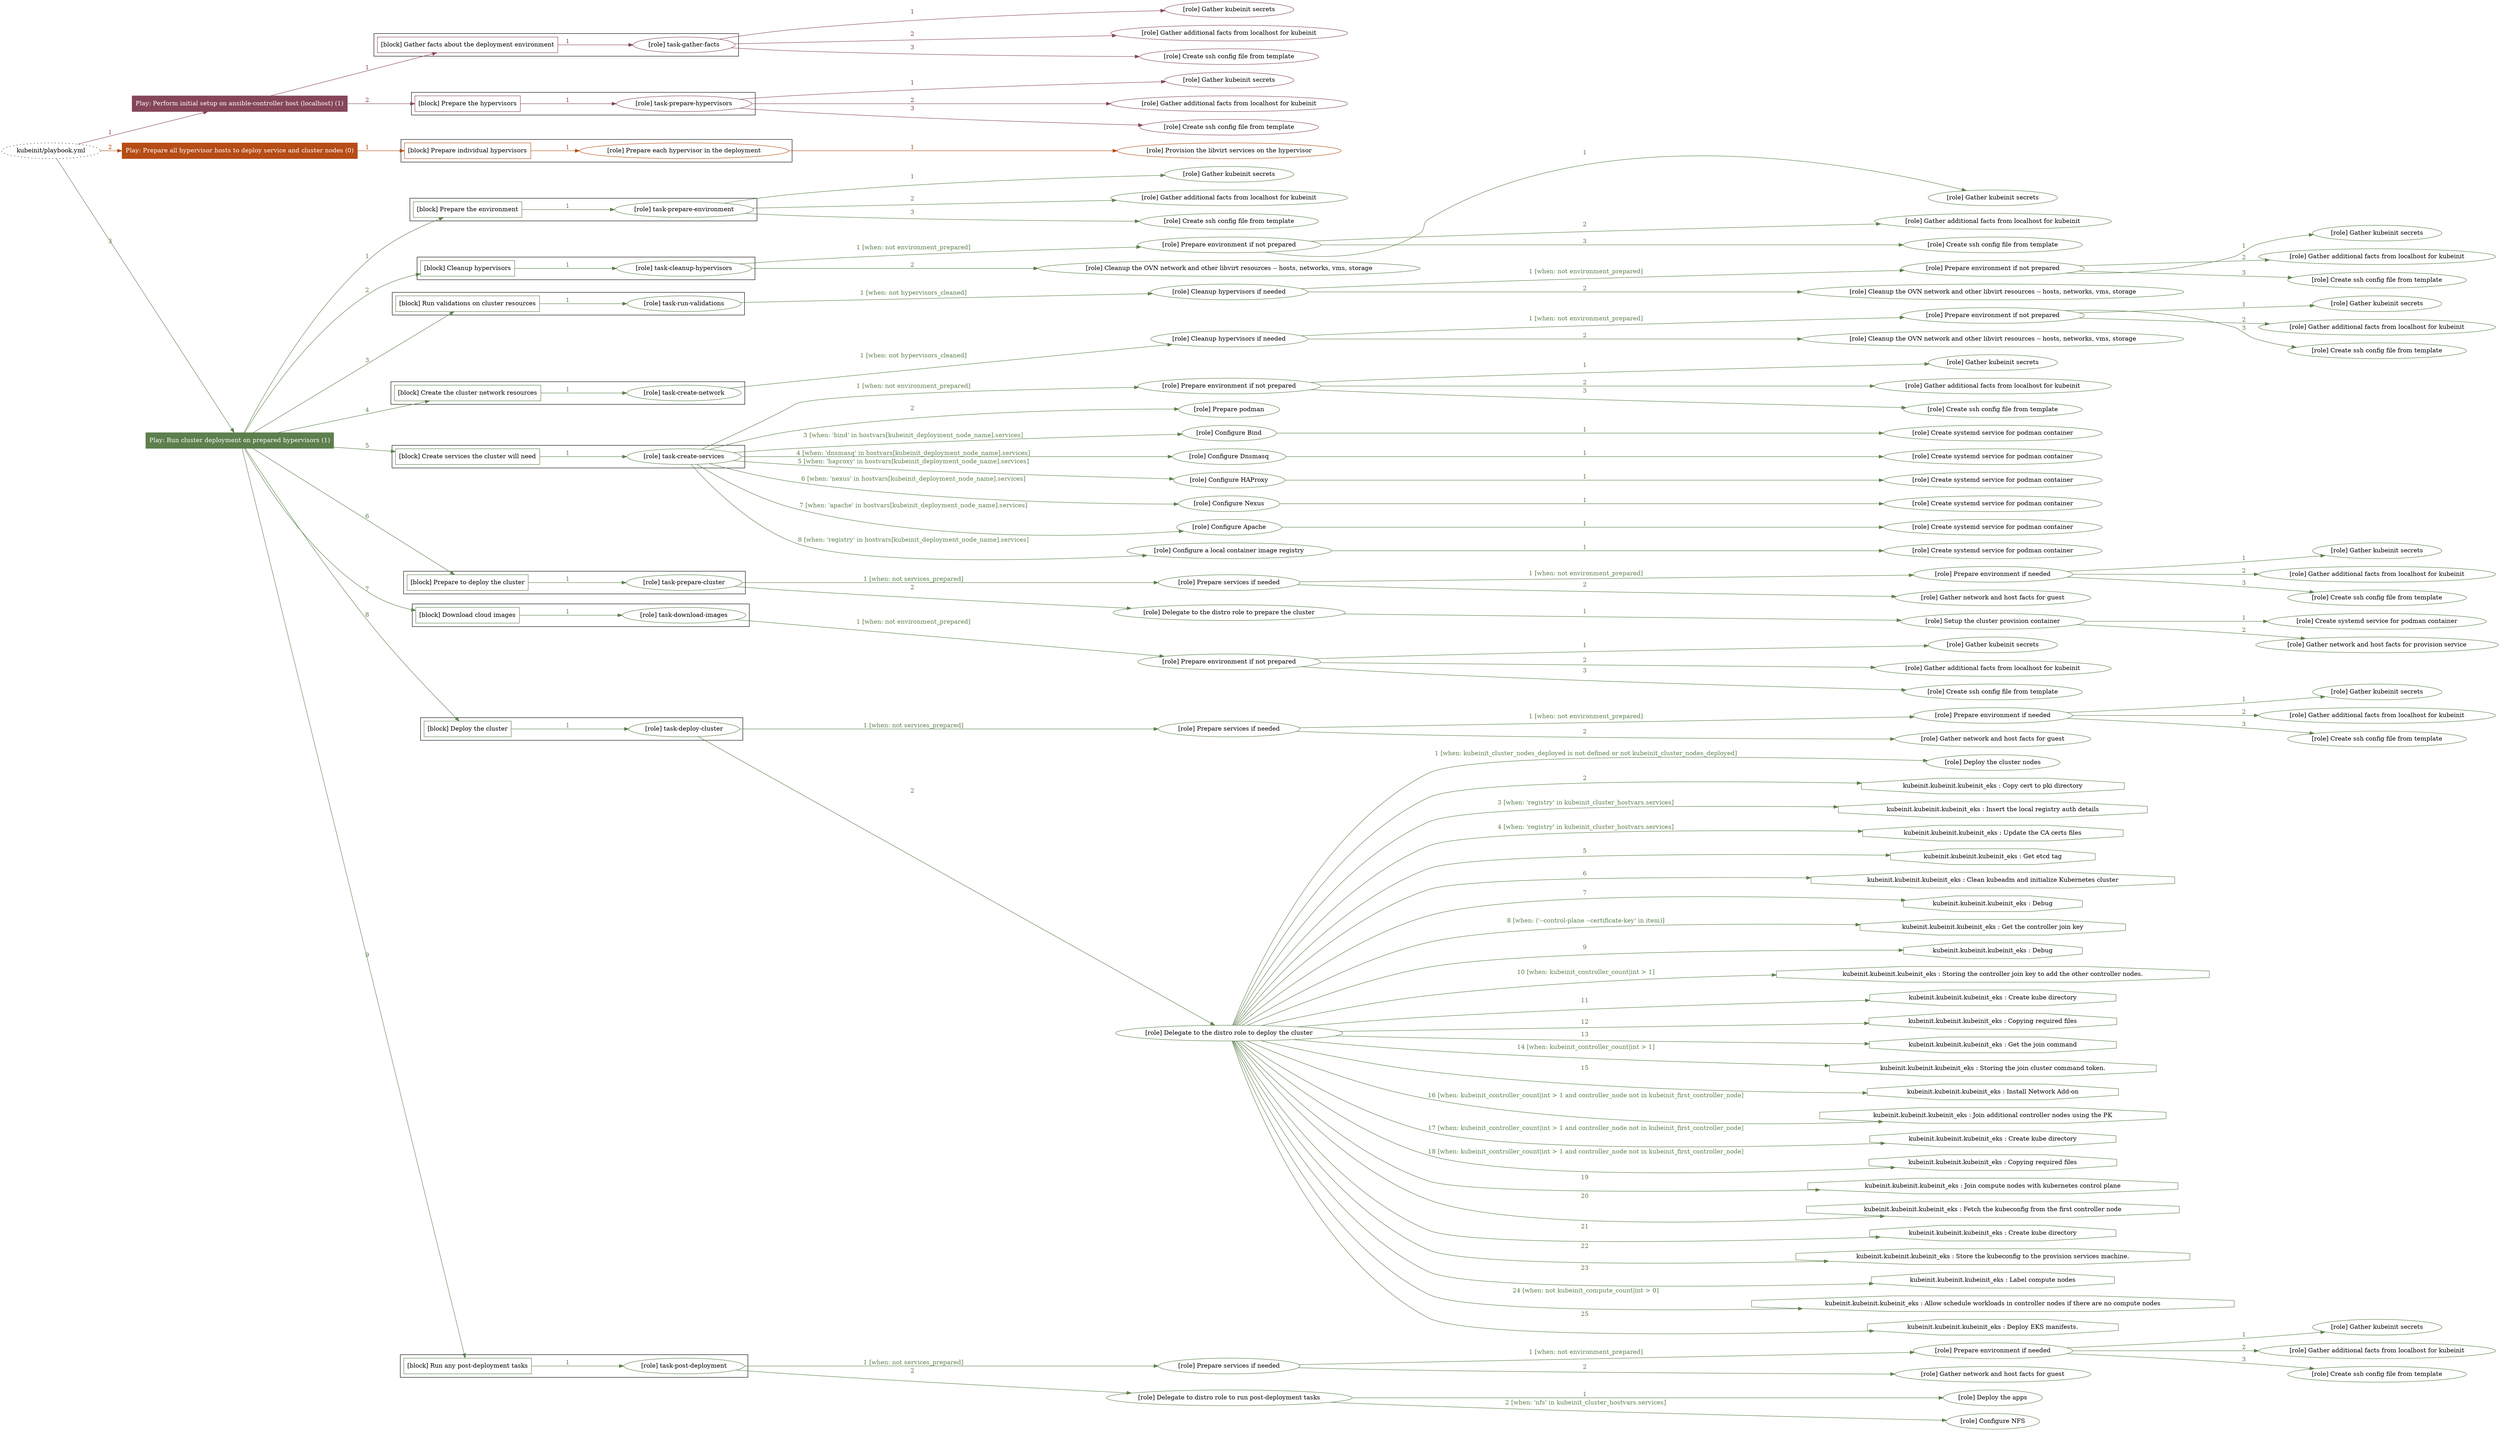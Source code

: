 digraph {
	graph [concentrate=true ordering=in rankdir=LR ratio=fill]
	edge [esep=5 sep=10]
	"kubeinit/playbook.yml" [URL="/home/runner/work/kubeinit/kubeinit/kubeinit/playbook.yml" id=playbook_dd4ad53c style=dotted]
	play_77b9b9d4 [label="Play: Perform initial setup on ansible-controller host (localhost) (1)" URL="/home/runner/work/kubeinit/kubeinit/kubeinit/playbook.yml" color="#86465a" fontcolor="#ffffff" id=play_77b9b9d4 shape=box style=filled tooltip=localhost]
	"kubeinit/playbook.yml" -> play_77b9b9d4 [label="1 " color="#86465a" fontcolor="#86465a" id=edge_8a56b79a labeltooltip="1 " tooltip="1 "]
	subgraph "Gather kubeinit secrets" {
		role_d5cf4a96 [label="[role] Gather kubeinit secrets" URL="/home/runner/.ansible/collections/ansible_collections/kubeinit/kubeinit/roles/kubeinit_prepare/tasks/gather_kubeinit_facts.yml" color="#86465a" id=role_d5cf4a96 tooltip="Gather kubeinit secrets"]
	}
	subgraph "Gather additional facts from localhost for kubeinit" {
		role_f4bc54b6 [label="[role] Gather additional facts from localhost for kubeinit" URL="/home/runner/.ansible/collections/ansible_collections/kubeinit/kubeinit/roles/kubeinit_prepare/tasks/gather_kubeinit_facts.yml" color="#86465a" id=role_f4bc54b6 tooltip="Gather additional facts from localhost for kubeinit"]
	}
	subgraph "Create ssh config file from template" {
		role_20877b9e [label="[role] Create ssh config file from template" URL="/home/runner/.ansible/collections/ansible_collections/kubeinit/kubeinit/roles/kubeinit_prepare/tasks/gather_kubeinit_facts.yml" color="#86465a" id=role_20877b9e tooltip="Create ssh config file from template"]
	}
	subgraph "task-gather-facts" {
		role_fff108ab [label="[role] task-gather-facts" URL="/home/runner/work/kubeinit/kubeinit/kubeinit/playbook.yml" color="#86465a" id=role_fff108ab tooltip="task-gather-facts"]
		role_fff108ab -> role_d5cf4a96 [label="1 " color="#86465a" fontcolor="#86465a" id=edge_958cc48f labeltooltip="1 " tooltip="1 "]
		role_fff108ab -> role_f4bc54b6 [label="2 " color="#86465a" fontcolor="#86465a" id=edge_a2410934 labeltooltip="2 " tooltip="2 "]
		role_fff108ab -> role_20877b9e [label="3 " color="#86465a" fontcolor="#86465a" id=edge_56843d53 labeltooltip="3 " tooltip="3 "]
	}
	subgraph "Gather kubeinit secrets" {
		role_ec8ff8dc [label="[role] Gather kubeinit secrets" URL="/home/runner/.ansible/collections/ansible_collections/kubeinit/kubeinit/roles/kubeinit_prepare/tasks/gather_kubeinit_facts.yml" color="#86465a" id=role_ec8ff8dc tooltip="Gather kubeinit secrets"]
	}
	subgraph "Gather additional facts from localhost for kubeinit" {
		role_736b74bf [label="[role] Gather additional facts from localhost for kubeinit" URL="/home/runner/.ansible/collections/ansible_collections/kubeinit/kubeinit/roles/kubeinit_prepare/tasks/gather_kubeinit_facts.yml" color="#86465a" id=role_736b74bf tooltip="Gather additional facts from localhost for kubeinit"]
	}
	subgraph "Create ssh config file from template" {
		role_bbf6f997 [label="[role] Create ssh config file from template" URL="/home/runner/.ansible/collections/ansible_collections/kubeinit/kubeinit/roles/kubeinit_prepare/tasks/gather_kubeinit_facts.yml" color="#86465a" id=role_bbf6f997 tooltip="Create ssh config file from template"]
	}
	subgraph "task-prepare-hypervisors" {
		role_b0fe51e0 [label="[role] task-prepare-hypervisors" URL="/home/runner/work/kubeinit/kubeinit/kubeinit/playbook.yml" color="#86465a" id=role_b0fe51e0 tooltip="task-prepare-hypervisors"]
		role_b0fe51e0 -> role_ec8ff8dc [label="1 " color="#86465a" fontcolor="#86465a" id=edge_1e59731c labeltooltip="1 " tooltip="1 "]
		role_b0fe51e0 -> role_736b74bf [label="2 " color="#86465a" fontcolor="#86465a" id=edge_bc0dbb26 labeltooltip="2 " tooltip="2 "]
		role_b0fe51e0 -> role_bbf6f997 [label="3 " color="#86465a" fontcolor="#86465a" id=edge_643c995d labeltooltip="3 " tooltip="3 "]
	}
	subgraph "Play: Perform initial setup on ansible-controller host (localhost) (1)" {
		play_77b9b9d4 -> block_b34c40fb [label=1 color="#86465a" fontcolor="#86465a" id=edge_329d552b labeltooltip=1 tooltip=1]
		subgraph cluster_block_b34c40fb {
			block_b34c40fb [label="[block] Gather facts about the deployment environment" URL="/home/runner/work/kubeinit/kubeinit/kubeinit/playbook.yml" color="#86465a" id=block_b34c40fb labeltooltip="Gather facts about the deployment environment" shape=box tooltip="Gather facts about the deployment environment"]
			block_b34c40fb -> role_fff108ab [label="1 " color="#86465a" fontcolor="#86465a" id=edge_442b972b labeltooltip="1 " tooltip="1 "]
		}
		play_77b9b9d4 -> block_5b11527d [label=2 color="#86465a" fontcolor="#86465a" id=edge_f1fccee4 labeltooltip=2 tooltip=2]
		subgraph cluster_block_5b11527d {
			block_5b11527d [label="[block] Prepare the hypervisors" URL="/home/runner/work/kubeinit/kubeinit/kubeinit/playbook.yml" color="#86465a" id=block_5b11527d labeltooltip="Prepare the hypervisors" shape=box tooltip="Prepare the hypervisors"]
			block_5b11527d -> role_b0fe51e0 [label="1 " color="#86465a" fontcolor="#86465a" id=edge_bab42b8f labeltooltip="1 " tooltip="1 "]
		}
	}
	play_236c3d30 [label="Play: Prepare all hypervisor hosts to deploy service and cluster nodes (0)" URL="/home/runner/work/kubeinit/kubeinit/kubeinit/playbook.yml" color="#b64c16" fontcolor="#ffffff" id=play_236c3d30 shape=box style=filled tooltip="Play: Prepare all hypervisor hosts to deploy service and cluster nodes (0)"]
	"kubeinit/playbook.yml" -> play_236c3d30 [label="2 " color="#b64c16" fontcolor="#b64c16" id=edge_370ad3b1 labeltooltip="2 " tooltip="2 "]
	subgraph "Provision the libvirt services on the hypervisor" {
		role_49b25b62 [label="[role] Provision the libvirt services on the hypervisor" URL="/home/runner/.ansible/collections/ansible_collections/kubeinit/kubeinit/roles/kubeinit_prepare/tasks/prepare_hypervisor.yml" color="#b64c16" id=role_49b25b62 tooltip="Provision the libvirt services on the hypervisor"]
	}
	subgraph "Prepare each hypervisor in the deployment" {
		role_a97dae93 [label="[role] Prepare each hypervisor in the deployment" URL="/home/runner/work/kubeinit/kubeinit/kubeinit/playbook.yml" color="#b64c16" id=role_a97dae93 tooltip="Prepare each hypervisor in the deployment"]
		role_a97dae93 -> role_49b25b62 [label="1 " color="#b64c16" fontcolor="#b64c16" id=edge_ca4c5755 labeltooltip="1 " tooltip="1 "]
	}
	subgraph "Play: Prepare all hypervisor hosts to deploy service and cluster nodes (0)" {
		play_236c3d30 -> block_7c3db25c [label=1 color="#b64c16" fontcolor="#b64c16" id=edge_a4da72ec labeltooltip=1 tooltip=1]
		subgraph cluster_block_7c3db25c {
			block_7c3db25c [label="[block] Prepare individual hypervisors" URL="/home/runner/work/kubeinit/kubeinit/kubeinit/playbook.yml" color="#b64c16" id=block_7c3db25c labeltooltip="Prepare individual hypervisors" shape=box tooltip="Prepare individual hypervisors"]
			block_7c3db25c -> role_a97dae93 [label="1 " color="#b64c16" fontcolor="#b64c16" id=edge_c9dffbf1 labeltooltip="1 " tooltip="1 "]
		}
	}
	play_32e1c64b [label="Play: Run cluster deployment on prepared hypervisors (1)" URL="/home/runner/work/kubeinit/kubeinit/kubeinit/playbook.yml" color="#5d7f4d" fontcolor="#ffffff" id=play_32e1c64b shape=box style=filled tooltip=localhost]
	"kubeinit/playbook.yml" -> play_32e1c64b [label="3 " color="#5d7f4d" fontcolor="#5d7f4d" id=edge_cf642fe5 labeltooltip="3 " tooltip="3 "]
	subgraph "Gather kubeinit secrets" {
		role_dfa00bf7 [label="[role] Gather kubeinit secrets" URL="/home/runner/.ansible/collections/ansible_collections/kubeinit/kubeinit/roles/kubeinit_prepare/tasks/gather_kubeinit_facts.yml" color="#5d7f4d" id=role_dfa00bf7 tooltip="Gather kubeinit secrets"]
	}
	subgraph "Gather additional facts from localhost for kubeinit" {
		role_aaa6cd83 [label="[role] Gather additional facts from localhost for kubeinit" URL="/home/runner/.ansible/collections/ansible_collections/kubeinit/kubeinit/roles/kubeinit_prepare/tasks/gather_kubeinit_facts.yml" color="#5d7f4d" id=role_aaa6cd83 tooltip="Gather additional facts from localhost for kubeinit"]
	}
	subgraph "Create ssh config file from template" {
		role_7f72f045 [label="[role] Create ssh config file from template" URL="/home/runner/.ansible/collections/ansible_collections/kubeinit/kubeinit/roles/kubeinit_prepare/tasks/gather_kubeinit_facts.yml" color="#5d7f4d" id=role_7f72f045 tooltip="Create ssh config file from template"]
	}
	subgraph "task-prepare-environment" {
		role_de46613b [label="[role] task-prepare-environment" URL="/home/runner/work/kubeinit/kubeinit/kubeinit/playbook.yml" color="#5d7f4d" id=role_de46613b tooltip="task-prepare-environment"]
		role_de46613b -> role_dfa00bf7 [label="1 " color="#5d7f4d" fontcolor="#5d7f4d" id=edge_032a0608 labeltooltip="1 " tooltip="1 "]
		role_de46613b -> role_aaa6cd83 [label="2 " color="#5d7f4d" fontcolor="#5d7f4d" id=edge_d2fba6bb labeltooltip="2 " tooltip="2 "]
		role_de46613b -> role_7f72f045 [label="3 " color="#5d7f4d" fontcolor="#5d7f4d" id=edge_b3036b25 labeltooltip="3 " tooltip="3 "]
	}
	subgraph "Gather kubeinit secrets" {
		role_7fbe361c [label="[role] Gather kubeinit secrets" URL="/home/runner/.ansible/collections/ansible_collections/kubeinit/kubeinit/roles/kubeinit_prepare/tasks/gather_kubeinit_facts.yml" color="#5d7f4d" id=role_7fbe361c tooltip="Gather kubeinit secrets"]
	}
	subgraph "Gather additional facts from localhost for kubeinit" {
		role_801c6965 [label="[role] Gather additional facts from localhost for kubeinit" URL="/home/runner/.ansible/collections/ansible_collections/kubeinit/kubeinit/roles/kubeinit_prepare/tasks/gather_kubeinit_facts.yml" color="#5d7f4d" id=role_801c6965 tooltip="Gather additional facts from localhost for kubeinit"]
	}
	subgraph "Create ssh config file from template" {
		role_2aeade74 [label="[role] Create ssh config file from template" URL="/home/runner/.ansible/collections/ansible_collections/kubeinit/kubeinit/roles/kubeinit_prepare/tasks/gather_kubeinit_facts.yml" color="#5d7f4d" id=role_2aeade74 tooltip="Create ssh config file from template"]
	}
	subgraph "Prepare environment if not prepared" {
		role_78f57a23 [label="[role] Prepare environment if not prepared" URL="/home/runner/.ansible/collections/ansible_collections/kubeinit/kubeinit/roles/kubeinit_prepare/tasks/cleanup_hypervisors.yml" color="#5d7f4d" id=role_78f57a23 tooltip="Prepare environment if not prepared"]
		role_78f57a23 -> role_7fbe361c [label="1 " color="#5d7f4d" fontcolor="#5d7f4d" id=edge_c4d49e93 labeltooltip="1 " tooltip="1 "]
		role_78f57a23 -> role_801c6965 [label="2 " color="#5d7f4d" fontcolor="#5d7f4d" id=edge_0a81f61c labeltooltip="2 " tooltip="2 "]
		role_78f57a23 -> role_2aeade74 [label="3 " color="#5d7f4d" fontcolor="#5d7f4d" id=edge_89c64f40 labeltooltip="3 " tooltip="3 "]
	}
	subgraph "Cleanup the OVN network and other libvirt resources -- hosts, networks, vms, storage" {
		role_19227c79 [label="[role] Cleanup the OVN network and other libvirt resources -- hosts, networks, vms, storage" URL="/home/runner/.ansible/collections/ansible_collections/kubeinit/kubeinit/roles/kubeinit_prepare/tasks/cleanup_hypervisors.yml" color="#5d7f4d" id=role_19227c79 tooltip="Cleanup the OVN network and other libvirt resources -- hosts, networks, vms, storage"]
	}
	subgraph "task-cleanup-hypervisors" {
		role_6aa11eaa [label="[role] task-cleanup-hypervisors" URL="/home/runner/work/kubeinit/kubeinit/kubeinit/playbook.yml" color="#5d7f4d" id=role_6aa11eaa tooltip="task-cleanup-hypervisors"]
		role_6aa11eaa -> role_78f57a23 [label="1 [when: not environment_prepared]" color="#5d7f4d" fontcolor="#5d7f4d" id=edge_b938625c labeltooltip="1 [when: not environment_prepared]" tooltip="1 [when: not environment_prepared]"]
		role_6aa11eaa -> role_19227c79 [label="2 " color="#5d7f4d" fontcolor="#5d7f4d" id=edge_10d5fd0f labeltooltip="2 " tooltip="2 "]
	}
	subgraph "Gather kubeinit secrets" {
		role_c4fcd7cb [label="[role] Gather kubeinit secrets" URL="/home/runner/.ansible/collections/ansible_collections/kubeinit/kubeinit/roles/kubeinit_prepare/tasks/gather_kubeinit_facts.yml" color="#5d7f4d" id=role_c4fcd7cb tooltip="Gather kubeinit secrets"]
	}
	subgraph "Gather additional facts from localhost for kubeinit" {
		role_9589780a [label="[role] Gather additional facts from localhost for kubeinit" URL="/home/runner/.ansible/collections/ansible_collections/kubeinit/kubeinit/roles/kubeinit_prepare/tasks/gather_kubeinit_facts.yml" color="#5d7f4d" id=role_9589780a tooltip="Gather additional facts from localhost for kubeinit"]
	}
	subgraph "Create ssh config file from template" {
		role_1ce567da [label="[role] Create ssh config file from template" URL="/home/runner/.ansible/collections/ansible_collections/kubeinit/kubeinit/roles/kubeinit_prepare/tasks/gather_kubeinit_facts.yml" color="#5d7f4d" id=role_1ce567da tooltip="Create ssh config file from template"]
	}
	subgraph "Prepare environment if not prepared" {
		role_3348a424 [label="[role] Prepare environment if not prepared" URL="/home/runner/.ansible/collections/ansible_collections/kubeinit/kubeinit/roles/kubeinit_prepare/tasks/cleanup_hypervisors.yml" color="#5d7f4d" id=role_3348a424 tooltip="Prepare environment if not prepared"]
		role_3348a424 -> role_c4fcd7cb [label="1 " color="#5d7f4d" fontcolor="#5d7f4d" id=edge_cbd7aef6 labeltooltip="1 " tooltip="1 "]
		role_3348a424 -> role_9589780a [label="2 " color="#5d7f4d" fontcolor="#5d7f4d" id=edge_bc2f06e9 labeltooltip="2 " tooltip="2 "]
		role_3348a424 -> role_1ce567da [label="3 " color="#5d7f4d" fontcolor="#5d7f4d" id=edge_e4026234 labeltooltip="3 " tooltip="3 "]
	}
	subgraph "Cleanup the OVN network and other libvirt resources -- hosts, networks, vms, storage" {
		role_39b5297a [label="[role] Cleanup the OVN network and other libvirt resources -- hosts, networks, vms, storage" URL="/home/runner/.ansible/collections/ansible_collections/kubeinit/kubeinit/roles/kubeinit_prepare/tasks/cleanup_hypervisors.yml" color="#5d7f4d" id=role_39b5297a tooltip="Cleanup the OVN network and other libvirt resources -- hosts, networks, vms, storage"]
	}
	subgraph "Cleanup hypervisors if needed" {
		role_09f1c020 [label="[role] Cleanup hypervisors if needed" URL="/home/runner/.ansible/collections/ansible_collections/kubeinit/kubeinit/roles/kubeinit_validations/tasks/main.yml" color="#5d7f4d" id=role_09f1c020 tooltip="Cleanup hypervisors if needed"]
		role_09f1c020 -> role_3348a424 [label="1 [when: not environment_prepared]" color="#5d7f4d" fontcolor="#5d7f4d" id=edge_9e53eb38 labeltooltip="1 [when: not environment_prepared]" tooltip="1 [when: not environment_prepared]"]
		role_09f1c020 -> role_39b5297a [label="2 " color="#5d7f4d" fontcolor="#5d7f4d" id=edge_ac212134 labeltooltip="2 " tooltip="2 "]
	}
	subgraph "task-run-validations" {
		role_eb837c68 [label="[role] task-run-validations" URL="/home/runner/work/kubeinit/kubeinit/kubeinit/playbook.yml" color="#5d7f4d" id=role_eb837c68 tooltip="task-run-validations"]
		role_eb837c68 -> role_09f1c020 [label="1 [when: not hypervisors_cleaned]" color="#5d7f4d" fontcolor="#5d7f4d" id=edge_11b0384d labeltooltip="1 [when: not hypervisors_cleaned]" tooltip="1 [when: not hypervisors_cleaned]"]
	}
	subgraph "Gather kubeinit secrets" {
		role_2a877834 [label="[role] Gather kubeinit secrets" URL="/home/runner/.ansible/collections/ansible_collections/kubeinit/kubeinit/roles/kubeinit_prepare/tasks/gather_kubeinit_facts.yml" color="#5d7f4d" id=role_2a877834 tooltip="Gather kubeinit secrets"]
	}
	subgraph "Gather additional facts from localhost for kubeinit" {
		role_5c7b6e71 [label="[role] Gather additional facts from localhost for kubeinit" URL="/home/runner/.ansible/collections/ansible_collections/kubeinit/kubeinit/roles/kubeinit_prepare/tasks/gather_kubeinit_facts.yml" color="#5d7f4d" id=role_5c7b6e71 tooltip="Gather additional facts from localhost for kubeinit"]
	}
	subgraph "Create ssh config file from template" {
		role_3a667db5 [label="[role] Create ssh config file from template" URL="/home/runner/.ansible/collections/ansible_collections/kubeinit/kubeinit/roles/kubeinit_prepare/tasks/gather_kubeinit_facts.yml" color="#5d7f4d" id=role_3a667db5 tooltip="Create ssh config file from template"]
	}
	subgraph "Prepare environment if not prepared" {
		role_b4037ea1 [label="[role] Prepare environment if not prepared" URL="/home/runner/.ansible/collections/ansible_collections/kubeinit/kubeinit/roles/kubeinit_prepare/tasks/cleanup_hypervisors.yml" color="#5d7f4d" id=role_b4037ea1 tooltip="Prepare environment if not prepared"]
		role_b4037ea1 -> role_2a877834 [label="1 " color="#5d7f4d" fontcolor="#5d7f4d" id=edge_58211588 labeltooltip="1 " tooltip="1 "]
		role_b4037ea1 -> role_5c7b6e71 [label="2 " color="#5d7f4d" fontcolor="#5d7f4d" id=edge_d7c566d2 labeltooltip="2 " tooltip="2 "]
		role_b4037ea1 -> role_3a667db5 [label="3 " color="#5d7f4d" fontcolor="#5d7f4d" id=edge_d2ece94f labeltooltip="3 " tooltip="3 "]
	}
	subgraph "Cleanup the OVN network and other libvirt resources -- hosts, networks, vms, storage" {
		role_96a7fb43 [label="[role] Cleanup the OVN network and other libvirt resources -- hosts, networks, vms, storage" URL="/home/runner/.ansible/collections/ansible_collections/kubeinit/kubeinit/roles/kubeinit_prepare/tasks/cleanup_hypervisors.yml" color="#5d7f4d" id=role_96a7fb43 tooltip="Cleanup the OVN network and other libvirt resources -- hosts, networks, vms, storage"]
	}
	subgraph "Cleanup hypervisors if needed" {
		role_1377ac78 [label="[role] Cleanup hypervisors if needed" URL="/home/runner/.ansible/collections/ansible_collections/kubeinit/kubeinit/roles/kubeinit_libvirt/tasks/create_network.yml" color="#5d7f4d" id=role_1377ac78 tooltip="Cleanup hypervisors if needed"]
		role_1377ac78 -> role_b4037ea1 [label="1 [when: not environment_prepared]" color="#5d7f4d" fontcolor="#5d7f4d" id=edge_a4558765 labeltooltip="1 [when: not environment_prepared]" tooltip="1 [when: not environment_prepared]"]
		role_1377ac78 -> role_96a7fb43 [label="2 " color="#5d7f4d" fontcolor="#5d7f4d" id=edge_cd0f221d labeltooltip="2 " tooltip="2 "]
	}
	subgraph "task-create-network" {
		role_b7276838 [label="[role] task-create-network" URL="/home/runner/work/kubeinit/kubeinit/kubeinit/playbook.yml" color="#5d7f4d" id=role_b7276838 tooltip="task-create-network"]
		role_b7276838 -> role_1377ac78 [label="1 [when: not hypervisors_cleaned]" color="#5d7f4d" fontcolor="#5d7f4d" id=edge_72ca43bb labeltooltip="1 [when: not hypervisors_cleaned]" tooltip="1 [when: not hypervisors_cleaned]"]
	}
	subgraph "Gather kubeinit secrets" {
		role_884e6768 [label="[role] Gather kubeinit secrets" URL="/home/runner/.ansible/collections/ansible_collections/kubeinit/kubeinit/roles/kubeinit_prepare/tasks/gather_kubeinit_facts.yml" color="#5d7f4d" id=role_884e6768 tooltip="Gather kubeinit secrets"]
	}
	subgraph "Gather additional facts from localhost for kubeinit" {
		role_2ecedac7 [label="[role] Gather additional facts from localhost for kubeinit" URL="/home/runner/.ansible/collections/ansible_collections/kubeinit/kubeinit/roles/kubeinit_prepare/tasks/gather_kubeinit_facts.yml" color="#5d7f4d" id=role_2ecedac7 tooltip="Gather additional facts from localhost for kubeinit"]
	}
	subgraph "Create ssh config file from template" {
		role_11c20bee [label="[role] Create ssh config file from template" URL="/home/runner/.ansible/collections/ansible_collections/kubeinit/kubeinit/roles/kubeinit_prepare/tasks/gather_kubeinit_facts.yml" color="#5d7f4d" id=role_11c20bee tooltip="Create ssh config file from template"]
	}
	subgraph "Prepare environment if not prepared" {
		role_3ce74095 [label="[role] Prepare environment if not prepared" URL="/home/runner/.ansible/collections/ansible_collections/kubeinit/kubeinit/roles/kubeinit_services/tasks/main.yml" color="#5d7f4d" id=role_3ce74095 tooltip="Prepare environment if not prepared"]
		role_3ce74095 -> role_884e6768 [label="1 " color="#5d7f4d" fontcolor="#5d7f4d" id=edge_bae7eb55 labeltooltip="1 " tooltip="1 "]
		role_3ce74095 -> role_2ecedac7 [label="2 " color="#5d7f4d" fontcolor="#5d7f4d" id=edge_22b95007 labeltooltip="2 " tooltip="2 "]
		role_3ce74095 -> role_11c20bee [label="3 " color="#5d7f4d" fontcolor="#5d7f4d" id=edge_f44a4c94 labeltooltip="3 " tooltip="3 "]
	}
	subgraph "Prepare podman" {
		role_53a1277b [label="[role] Prepare podman" URL="/home/runner/.ansible/collections/ansible_collections/kubeinit/kubeinit/roles/kubeinit_services/tasks/00_create_service_pod.yml" color="#5d7f4d" id=role_53a1277b tooltip="Prepare podman"]
	}
	subgraph "Create systemd service for podman container" {
		role_eb3f916a [label="[role] Create systemd service for podman container" URL="/home/runner/.ansible/collections/ansible_collections/kubeinit/kubeinit/roles/kubeinit_bind/tasks/main.yml" color="#5d7f4d" id=role_eb3f916a tooltip="Create systemd service for podman container"]
	}
	subgraph "Configure Bind" {
		role_56287dde [label="[role] Configure Bind" URL="/home/runner/.ansible/collections/ansible_collections/kubeinit/kubeinit/roles/kubeinit_services/tasks/start_services_containers.yml" color="#5d7f4d" id=role_56287dde tooltip="Configure Bind"]
		role_56287dde -> role_eb3f916a [label="1 " color="#5d7f4d" fontcolor="#5d7f4d" id=edge_495b8031 labeltooltip="1 " tooltip="1 "]
	}
	subgraph "Create systemd service for podman container" {
		role_22dff795 [label="[role] Create systemd service for podman container" URL="/home/runner/.ansible/collections/ansible_collections/kubeinit/kubeinit/roles/kubeinit_dnsmasq/tasks/main.yml" color="#5d7f4d" id=role_22dff795 tooltip="Create systemd service for podman container"]
	}
	subgraph "Configure Dnsmasq" {
		role_33625f7c [label="[role] Configure Dnsmasq" URL="/home/runner/.ansible/collections/ansible_collections/kubeinit/kubeinit/roles/kubeinit_services/tasks/start_services_containers.yml" color="#5d7f4d" id=role_33625f7c tooltip="Configure Dnsmasq"]
		role_33625f7c -> role_22dff795 [label="1 " color="#5d7f4d" fontcolor="#5d7f4d" id=edge_0a00fc2d labeltooltip="1 " tooltip="1 "]
	}
	subgraph "Create systemd service for podman container" {
		role_4de5131e [label="[role] Create systemd service for podman container" URL="/home/runner/.ansible/collections/ansible_collections/kubeinit/kubeinit/roles/kubeinit_haproxy/tasks/main.yml" color="#5d7f4d" id=role_4de5131e tooltip="Create systemd service for podman container"]
	}
	subgraph "Configure HAProxy" {
		role_95257cad [label="[role] Configure HAProxy" URL="/home/runner/.ansible/collections/ansible_collections/kubeinit/kubeinit/roles/kubeinit_services/tasks/start_services_containers.yml" color="#5d7f4d" id=role_95257cad tooltip="Configure HAProxy"]
		role_95257cad -> role_4de5131e [label="1 " color="#5d7f4d" fontcolor="#5d7f4d" id=edge_d612706b labeltooltip="1 " tooltip="1 "]
	}
	subgraph "Create systemd service for podman container" {
		role_cde519f2 [label="[role] Create systemd service for podman container" URL="/home/runner/.ansible/collections/ansible_collections/kubeinit/kubeinit/roles/kubeinit_nexus/tasks/main.yml" color="#5d7f4d" id=role_cde519f2 tooltip="Create systemd service for podman container"]
	}
	subgraph "Configure Nexus" {
		role_6c2861b1 [label="[role] Configure Nexus" URL="/home/runner/.ansible/collections/ansible_collections/kubeinit/kubeinit/roles/kubeinit_services/tasks/start_services_containers.yml" color="#5d7f4d" id=role_6c2861b1 tooltip="Configure Nexus"]
		role_6c2861b1 -> role_cde519f2 [label="1 " color="#5d7f4d" fontcolor="#5d7f4d" id=edge_9fdc9bbf labeltooltip="1 " tooltip="1 "]
	}
	subgraph "Create systemd service for podman container" {
		role_ebdb902f [label="[role] Create systemd service for podman container" URL="/home/runner/.ansible/collections/ansible_collections/kubeinit/kubeinit/roles/kubeinit_apache/tasks/main.yml" color="#5d7f4d" id=role_ebdb902f tooltip="Create systemd service for podman container"]
	}
	subgraph "Configure Apache" {
		role_d8096e4e [label="[role] Configure Apache" URL="/home/runner/.ansible/collections/ansible_collections/kubeinit/kubeinit/roles/kubeinit_services/tasks/start_services_containers.yml" color="#5d7f4d" id=role_d8096e4e tooltip="Configure Apache"]
		role_d8096e4e -> role_ebdb902f [label="1 " color="#5d7f4d" fontcolor="#5d7f4d" id=edge_aca3bfce labeltooltip="1 " tooltip="1 "]
	}
	subgraph "Create systemd service for podman container" {
		role_7d9ae1d6 [label="[role] Create systemd service for podman container" URL="/home/runner/.ansible/collections/ansible_collections/kubeinit/kubeinit/roles/kubeinit_registry/tasks/main.yml" color="#5d7f4d" id=role_7d9ae1d6 tooltip="Create systemd service for podman container"]
	}
	subgraph "Configure a local container image registry" {
		role_e3945b8a [label="[role] Configure a local container image registry" URL="/home/runner/.ansible/collections/ansible_collections/kubeinit/kubeinit/roles/kubeinit_services/tasks/start_services_containers.yml" color="#5d7f4d" id=role_e3945b8a tooltip="Configure a local container image registry"]
		role_e3945b8a -> role_7d9ae1d6 [label="1 " color="#5d7f4d" fontcolor="#5d7f4d" id=edge_0235cf73 labeltooltip="1 " tooltip="1 "]
	}
	subgraph "task-create-services" {
		role_48fb9a26 [label="[role] task-create-services" URL="/home/runner/work/kubeinit/kubeinit/kubeinit/playbook.yml" color="#5d7f4d" id=role_48fb9a26 tooltip="task-create-services"]
		role_48fb9a26 -> role_3ce74095 [label="1 [when: not environment_prepared]" color="#5d7f4d" fontcolor="#5d7f4d" id=edge_e353ab36 labeltooltip="1 [when: not environment_prepared]" tooltip="1 [when: not environment_prepared]"]
		role_48fb9a26 -> role_53a1277b [label="2 " color="#5d7f4d" fontcolor="#5d7f4d" id=edge_439c161a labeltooltip="2 " tooltip="2 "]
		role_48fb9a26 -> role_56287dde [label="3 [when: 'bind' in hostvars[kubeinit_deployment_node_name].services]" color="#5d7f4d" fontcolor="#5d7f4d" id=edge_cacc386f labeltooltip="3 [when: 'bind' in hostvars[kubeinit_deployment_node_name].services]" tooltip="3 [when: 'bind' in hostvars[kubeinit_deployment_node_name].services]"]
		role_48fb9a26 -> role_33625f7c [label="4 [when: 'dnsmasq' in hostvars[kubeinit_deployment_node_name].services]" color="#5d7f4d" fontcolor="#5d7f4d" id=edge_59f0901d labeltooltip="4 [when: 'dnsmasq' in hostvars[kubeinit_deployment_node_name].services]" tooltip="4 [when: 'dnsmasq' in hostvars[kubeinit_deployment_node_name].services]"]
		role_48fb9a26 -> role_95257cad [label="5 [when: 'haproxy' in hostvars[kubeinit_deployment_node_name].services]" color="#5d7f4d" fontcolor="#5d7f4d" id=edge_80e312dc labeltooltip="5 [when: 'haproxy' in hostvars[kubeinit_deployment_node_name].services]" tooltip="5 [when: 'haproxy' in hostvars[kubeinit_deployment_node_name].services]"]
		role_48fb9a26 -> role_6c2861b1 [label="6 [when: 'nexus' in hostvars[kubeinit_deployment_node_name].services]" color="#5d7f4d" fontcolor="#5d7f4d" id=edge_902325fe labeltooltip="6 [when: 'nexus' in hostvars[kubeinit_deployment_node_name].services]" tooltip="6 [when: 'nexus' in hostvars[kubeinit_deployment_node_name].services]"]
		role_48fb9a26 -> role_d8096e4e [label="7 [when: 'apache' in hostvars[kubeinit_deployment_node_name].services]" color="#5d7f4d" fontcolor="#5d7f4d" id=edge_52a03fb6 labeltooltip="7 [when: 'apache' in hostvars[kubeinit_deployment_node_name].services]" tooltip="7 [when: 'apache' in hostvars[kubeinit_deployment_node_name].services]"]
		role_48fb9a26 -> role_e3945b8a [label="8 [when: 'registry' in hostvars[kubeinit_deployment_node_name].services]" color="#5d7f4d" fontcolor="#5d7f4d" id=edge_b5c41e4d labeltooltip="8 [when: 'registry' in hostvars[kubeinit_deployment_node_name].services]" tooltip="8 [when: 'registry' in hostvars[kubeinit_deployment_node_name].services]"]
	}
	subgraph "Gather kubeinit secrets" {
		role_ed06cd12 [label="[role] Gather kubeinit secrets" URL="/home/runner/.ansible/collections/ansible_collections/kubeinit/kubeinit/roles/kubeinit_prepare/tasks/gather_kubeinit_facts.yml" color="#5d7f4d" id=role_ed06cd12 tooltip="Gather kubeinit secrets"]
	}
	subgraph "Gather additional facts from localhost for kubeinit" {
		role_f3fb952e [label="[role] Gather additional facts from localhost for kubeinit" URL="/home/runner/.ansible/collections/ansible_collections/kubeinit/kubeinit/roles/kubeinit_prepare/tasks/gather_kubeinit_facts.yml" color="#5d7f4d" id=role_f3fb952e tooltip="Gather additional facts from localhost for kubeinit"]
	}
	subgraph "Create ssh config file from template" {
		role_65e2f255 [label="[role] Create ssh config file from template" URL="/home/runner/.ansible/collections/ansible_collections/kubeinit/kubeinit/roles/kubeinit_prepare/tasks/gather_kubeinit_facts.yml" color="#5d7f4d" id=role_65e2f255 tooltip="Create ssh config file from template"]
	}
	subgraph "Prepare environment if needed" {
		role_f9ad2ba4 [label="[role] Prepare environment if needed" URL="/home/runner/.ansible/collections/ansible_collections/kubeinit/kubeinit/roles/kubeinit_services/tasks/prepare_services.yml" color="#5d7f4d" id=role_f9ad2ba4 tooltip="Prepare environment if needed"]
		role_f9ad2ba4 -> role_ed06cd12 [label="1 " color="#5d7f4d" fontcolor="#5d7f4d" id=edge_eafcff55 labeltooltip="1 " tooltip="1 "]
		role_f9ad2ba4 -> role_f3fb952e [label="2 " color="#5d7f4d" fontcolor="#5d7f4d" id=edge_98429a88 labeltooltip="2 " tooltip="2 "]
		role_f9ad2ba4 -> role_65e2f255 [label="3 " color="#5d7f4d" fontcolor="#5d7f4d" id=edge_cd180311 labeltooltip="3 " tooltip="3 "]
	}
	subgraph "Gather network and host facts for guest" {
		role_da3c7955 [label="[role] Gather network and host facts for guest" URL="/home/runner/.ansible/collections/ansible_collections/kubeinit/kubeinit/roles/kubeinit_services/tasks/prepare_services.yml" color="#5d7f4d" id=role_da3c7955 tooltip="Gather network and host facts for guest"]
	}
	subgraph "Prepare services if needed" {
		role_a2de86f7 [label="[role] Prepare services if needed" URL="/home/runner/.ansible/collections/ansible_collections/kubeinit/kubeinit/roles/kubeinit_prepare/tasks/prepare_cluster.yml" color="#5d7f4d" id=role_a2de86f7 tooltip="Prepare services if needed"]
		role_a2de86f7 -> role_f9ad2ba4 [label="1 [when: not environment_prepared]" color="#5d7f4d" fontcolor="#5d7f4d" id=edge_29f89580 labeltooltip="1 [when: not environment_prepared]" tooltip="1 [when: not environment_prepared]"]
		role_a2de86f7 -> role_da3c7955 [label="2 " color="#5d7f4d" fontcolor="#5d7f4d" id=edge_43fc837f labeltooltip="2 " tooltip="2 "]
	}
	subgraph "Create systemd service for podman container" {
		role_8e4530a0 [label="[role] Create systemd service for podman container" URL="/home/runner/.ansible/collections/ansible_collections/kubeinit/kubeinit/roles/kubeinit_services/tasks/create_provision_container.yml" color="#5d7f4d" id=role_8e4530a0 tooltip="Create systemd service for podman container"]
	}
	subgraph "Gather network and host facts for provision service" {
		role_c93bd185 [label="[role] Gather network and host facts for provision service" URL="/home/runner/.ansible/collections/ansible_collections/kubeinit/kubeinit/roles/kubeinit_services/tasks/create_provision_container.yml" color="#5d7f4d" id=role_c93bd185 tooltip="Gather network and host facts for provision service"]
	}
	subgraph "Setup the cluster provision container" {
		role_bb8f37b8 [label="[role] Setup the cluster provision container" URL="/home/runner/.ansible/collections/ansible_collections/kubeinit/kubeinit/roles/kubeinit_eks/tasks/prepare_cluster.yml" color="#5d7f4d" id=role_bb8f37b8 tooltip="Setup the cluster provision container"]
		role_bb8f37b8 -> role_8e4530a0 [label="1 " color="#5d7f4d" fontcolor="#5d7f4d" id=edge_44603213 labeltooltip="1 " tooltip="1 "]
		role_bb8f37b8 -> role_c93bd185 [label="2 " color="#5d7f4d" fontcolor="#5d7f4d" id=edge_a7a607ef labeltooltip="2 " tooltip="2 "]
	}
	subgraph "Delegate to the distro role to prepare the cluster" {
		role_8b6895b4 [label="[role] Delegate to the distro role to prepare the cluster" URL="/home/runner/.ansible/collections/ansible_collections/kubeinit/kubeinit/roles/kubeinit_prepare/tasks/prepare_cluster.yml" color="#5d7f4d" id=role_8b6895b4 tooltip="Delegate to the distro role to prepare the cluster"]
		role_8b6895b4 -> role_bb8f37b8 [label="1 " color="#5d7f4d" fontcolor="#5d7f4d" id=edge_5d1f85ae labeltooltip="1 " tooltip="1 "]
	}
	subgraph "task-prepare-cluster" {
		role_f864608e [label="[role] task-prepare-cluster" URL="/home/runner/work/kubeinit/kubeinit/kubeinit/playbook.yml" color="#5d7f4d" id=role_f864608e tooltip="task-prepare-cluster"]
		role_f864608e -> role_a2de86f7 [label="1 [when: not services_prepared]" color="#5d7f4d" fontcolor="#5d7f4d" id=edge_529825b3 labeltooltip="1 [when: not services_prepared]" tooltip="1 [when: not services_prepared]"]
		role_f864608e -> role_8b6895b4 [label="2 " color="#5d7f4d" fontcolor="#5d7f4d" id=edge_7da282eb labeltooltip="2 " tooltip="2 "]
	}
	subgraph "Gather kubeinit secrets" {
		role_a058b6f9 [label="[role] Gather kubeinit secrets" URL="/home/runner/.ansible/collections/ansible_collections/kubeinit/kubeinit/roles/kubeinit_prepare/tasks/gather_kubeinit_facts.yml" color="#5d7f4d" id=role_a058b6f9 tooltip="Gather kubeinit secrets"]
	}
	subgraph "Gather additional facts from localhost for kubeinit" {
		role_791e8f6d [label="[role] Gather additional facts from localhost for kubeinit" URL="/home/runner/.ansible/collections/ansible_collections/kubeinit/kubeinit/roles/kubeinit_prepare/tasks/gather_kubeinit_facts.yml" color="#5d7f4d" id=role_791e8f6d tooltip="Gather additional facts from localhost for kubeinit"]
	}
	subgraph "Create ssh config file from template" {
		role_2ec630c4 [label="[role] Create ssh config file from template" URL="/home/runner/.ansible/collections/ansible_collections/kubeinit/kubeinit/roles/kubeinit_prepare/tasks/gather_kubeinit_facts.yml" color="#5d7f4d" id=role_2ec630c4 tooltip="Create ssh config file from template"]
	}
	subgraph "Prepare environment if not prepared" {
		role_04b71519 [label="[role] Prepare environment if not prepared" URL="/home/runner/.ansible/collections/ansible_collections/kubeinit/kubeinit/roles/kubeinit_libvirt/tasks/download_cloud_images.yml" color="#5d7f4d" id=role_04b71519 tooltip="Prepare environment if not prepared"]
		role_04b71519 -> role_a058b6f9 [label="1 " color="#5d7f4d" fontcolor="#5d7f4d" id=edge_4a2546b9 labeltooltip="1 " tooltip="1 "]
		role_04b71519 -> role_791e8f6d [label="2 " color="#5d7f4d" fontcolor="#5d7f4d" id=edge_90842df1 labeltooltip="2 " tooltip="2 "]
		role_04b71519 -> role_2ec630c4 [label="3 " color="#5d7f4d" fontcolor="#5d7f4d" id=edge_8fae9c1e labeltooltip="3 " tooltip="3 "]
	}
	subgraph "task-download-images" {
		role_d3363cb3 [label="[role] task-download-images" URL="/home/runner/work/kubeinit/kubeinit/kubeinit/playbook.yml" color="#5d7f4d" id=role_d3363cb3 tooltip="task-download-images"]
		role_d3363cb3 -> role_04b71519 [label="1 [when: not environment_prepared]" color="#5d7f4d" fontcolor="#5d7f4d" id=edge_60d0018d labeltooltip="1 [when: not environment_prepared]" tooltip="1 [when: not environment_prepared]"]
	}
	subgraph "Gather kubeinit secrets" {
		role_af8ff7b4 [label="[role] Gather kubeinit secrets" URL="/home/runner/.ansible/collections/ansible_collections/kubeinit/kubeinit/roles/kubeinit_prepare/tasks/gather_kubeinit_facts.yml" color="#5d7f4d" id=role_af8ff7b4 tooltip="Gather kubeinit secrets"]
	}
	subgraph "Gather additional facts from localhost for kubeinit" {
		role_4d3632c1 [label="[role] Gather additional facts from localhost for kubeinit" URL="/home/runner/.ansible/collections/ansible_collections/kubeinit/kubeinit/roles/kubeinit_prepare/tasks/gather_kubeinit_facts.yml" color="#5d7f4d" id=role_4d3632c1 tooltip="Gather additional facts from localhost for kubeinit"]
	}
	subgraph "Create ssh config file from template" {
		role_870f1a50 [label="[role] Create ssh config file from template" URL="/home/runner/.ansible/collections/ansible_collections/kubeinit/kubeinit/roles/kubeinit_prepare/tasks/gather_kubeinit_facts.yml" color="#5d7f4d" id=role_870f1a50 tooltip="Create ssh config file from template"]
	}
	subgraph "Prepare environment if needed" {
		role_48ce6eb5 [label="[role] Prepare environment if needed" URL="/home/runner/.ansible/collections/ansible_collections/kubeinit/kubeinit/roles/kubeinit_services/tasks/prepare_services.yml" color="#5d7f4d" id=role_48ce6eb5 tooltip="Prepare environment if needed"]
		role_48ce6eb5 -> role_af8ff7b4 [label="1 " color="#5d7f4d" fontcolor="#5d7f4d" id=edge_5f29e013 labeltooltip="1 " tooltip="1 "]
		role_48ce6eb5 -> role_4d3632c1 [label="2 " color="#5d7f4d" fontcolor="#5d7f4d" id=edge_d4dfaed8 labeltooltip="2 " tooltip="2 "]
		role_48ce6eb5 -> role_870f1a50 [label="3 " color="#5d7f4d" fontcolor="#5d7f4d" id=edge_52b50f31 labeltooltip="3 " tooltip="3 "]
	}
	subgraph "Gather network and host facts for guest" {
		role_764eede5 [label="[role] Gather network and host facts for guest" URL="/home/runner/.ansible/collections/ansible_collections/kubeinit/kubeinit/roles/kubeinit_services/tasks/prepare_services.yml" color="#5d7f4d" id=role_764eede5 tooltip="Gather network and host facts for guest"]
	}
	subgraph "Prepare services if needed" {
		role_3366ca18 [label="[role] Prepare services if needed" URL="/home/runner/.ansible/collections/ansible_collections/kubeinit/kubeinit/roles/kubeinit_prepare/tasks/deploy_cluster.yml" color="#5d7f4d" id=role_3366ca18 tooltip="Prepare services if needed"]
		role_3366ca18 -> role_48ce6eb5 [label="1 [when: not environment_prepared]" color="#5d7f4d" fontcolor="#5d7f4d" id=edge_4bbbc99f labeltooltip="1 [when: not environment_prepared]" tooltip="1 [when: not environment_prepared]"]
		role_3366ca18 -> role_764eede5 [label="2 " color="#5d7f4d" fontcolor="#5d7f4d" id=edge_3ccd1e55 labeltooltip="2 " tooltip="2 "]
	}
	subgraph "Deploy the cluster nodes" {
		role_179aa8d5 [label="[role] Deploy the cluster nodes" URL="/home/runner/.ansible/collections/ansible_collections/kubeinit/kubeinit/roles/kubeinit_eks/tasks/main.yml" color="#5d7f4d" id=role_179aa8d5 tooltip="Deploy the cluster nodes"]
	}
	subgraph "Delegate to the distro role to deploy the cluster" {
		role_57f3f861 [label="[role] Delegate to the distro role to deploy the cluster" URL="/home/runner/.ansible/collections/ansible_collections/kubeinit/kubeinit/roles/kubeinit_prepare/tasks/deploy_cluster.yml" color="#5d7f4d" id=role_57f3f861 tooltip="Delegate to the distro role to deploy the cluster"]
		role_57f3f861 -> role_179aa8d5 [label="1 [when: kubeinit_cluster_nodes_deployed is not defined or not kubeinit_cluster_nodes_deployed]" color="#5d7f4d" fontcolor="#5d7f4d" id=edge_87e1e735 labeltooltip="1 [when: kubeinit_cluster_nodes_deployed is not defined or not kubeinit_cluster_nodes_deployed]" tooltip="1 [when: kubeinit_cluster_nodes_deployed is not defined or not kubeinit_cluster_nodes_deployed]"]
		task_be710138 [label="kubeinit.kubeinit.kubeinit_eks : Copy cert to pki directory" URL="/home/runner/.ansible/collections/ansible_collections/kubeinit/kubeinit/roles/kubeinit_eks/tasks/main.yml" color="#5d7f4d" id=task_be710138 shape=octagon tooltip="kubeinit.kubeinit.kubeinit_eks : Copy cert to pki directory"]
		role_57f3f861 -> task_be710138 [label="2 " color="#5d7f4d" fontcolor="#5d7f4d" id=edge_099393dc labeltooltip="2 " tooltip="2 "]
		task_d96e216e [label="kubeinit.kubeinit.kubeinit_eks : Insert the local registry auth details" URL="/home/runner/.ansible/collections/ansible_collections/kubeinit/kubeinit/roles/kubeinit_eks/tasks/main.yml" color="#5d7f4d" id=task_d96e216e shape=octagon tooltip="kubeinit.kubeinit.kubeinit_eks : Insert the local registry auth details"]
		role_57f3f861 -> task_d96e216e [label="3 [when: 'registry' in kubeinit_cluster_hostvars.services]" color="#5d7f4d" fontcolor="#5d7f4d" id=edge_755649f1 labeltooltip="3 [when: 'registry' in kubeinit_cluster_hostvars.services]" tooltip="3 [when: 'registry' in kubeinit_cluster_hostvars.services]"]
		task_34f93cb9 [label="kubeinit.kubeinit.kubeinit_eks : Update the CA certs files" URL="/home/runner/.ansible/collections/ansible_collections/kubeinit/kubeinit/roles/kubeinit_eks/tasks/main.yml" color="#5d7f4d" id=task_34f93cb9 shape=octagon tooltip="kubeinit.kubeinit.kubeinit_eks : Update the CA certs files"]
		role_57f3f861 -> task_34f93cb9 [label="4 [when: 'registry' in kubeinit_cluster_hostvars.services]" color="#5d7f4d" fontcolor="#5d7f4d" id=edge_55d57e1a labeltooltip="4 [when: 'registry' in kubeinit_cluster_hostvars.services]" tooltip="4 [when: 'registry' in kubeinit_cluster_hostvars.services]"]
		task_217ec91a [label="kubeinit.kubeinit.kubeinit_eks : Get etcd tag" URL="/home/runner/.ansible/collections/ansible_collections/kubeinit/kubeinit/roles/kubeinit_eks/tasks/main.yml" color="#5d7f4d" id=task_217ec91a shape=octagon tooltip="kubeinit.kubeinit.kubeinit_eks : Get etcd tag"]
		role_57f3f861 -> task_217ec91a [label="5 " color="#5d7f4d" fontcolor="#5d7f4d" id=edge_48fcd1f1 labeltooltip="5 " tooltip="5 "]
		task_11c64375 [label="kubeinit.kubeinit.kubeinit_eks : Clean kubeadm and initialize Kubernetes cluster" URL="/home/runner/.ansible/collections/ansible_collections/kubeinit/kubeinit/roles/kubeinit_eks/tasks/main.yml" color="#5d7f4d" id=task_11c64375 shape=octagon tooltip="kubeinit.kubeinit.kubeinit_eks : Clean kubeadm and initialize Kubernetes cluster"]
		role_57f3f861 -> task_11c64375 [label="6 " color="#5d7f4d" fontcolor="#5d7f4d" id=edge_6f69aa3c labeltooltip="6 " tooltip="6 "]
		task_ce5dffce [label="kubeinit.kubeinit.kubeinit_eks : Debug" URL="/home/runner/.ansible/collections/ansible_collections/kubeinit/kubeinit/roles/kubeinit_eks/tasks/main.yml" color="#5d7f4d" id=task_ce5dffce shape=octagon tooltip="kubeinit.kubeinit.kubeinit_eks : Debug"]
		role_57f3f861 -> task_ce5dffce [label="7 " color="#5d7f4d" fontcolor="#5d7f4d" id=edge_659b652b labeltooltip="7 " tooltip="7 "]
		task_89f57db6 [label="kubeinit.kubeinit.kubeinit_eks : Get the controller join key" URL="/home/runner/.ansible/collections/ansible_collections/kubeinit/kubeinit/roles/kubeinit_eks/tasks/main.yml" color="#5d7f4d" id=task_89f57db6 shape=octagon tooltip="kubeinit.kubeinit.kubeinit_eks : Get the controller join key"]
		role_57f3f861 -> task_89f57db6 [label="8 [when: ('--control-plane --certificate-key' in item)]" color="#5d7f4d" fontcolor="#5d7f4d" id=edge_7aa9ca73 labeltooltip="8 [when: ('--control-plane --certificate-key' in item)]" tooltip="8 [when: ('--control-plane --certificate-key' in item)]"]
		task_99fd4211 [label="kubeinit.kubeinit.kubeinit_eks : Debug" URL="/home/runner/.ansible/collections/ansible_collections/kubeinit/kubeinit/roles/kubeinit_eks/tasks/main.yml" color="#5d7f4d" id=task_99fd4211 shape=octagon tooltip="kubeinit.kubeinit.kubeinit_eks : Debug"]
		role_57f3f861 -> task_99fd4211 [label="9 " color="#5d7f4d" fontcolor="#5d7f4d" id=edge_3d95cd62 labeltooltip="9 " tooltip="9 "]
		task_33033845 [label="kubeinit.kubeinit.kubeinit_eks : Storing the controller join key to add the other controller nodes." URL="/home/runner/.ansible/collections/ansible_collections/kubeinit/kubeinit/roles/kubeinit_eks/tasks/main.yml" color="#5d7f4d" id=task_33033845 shape=octagon tooltip="kubeinit.kubeinit.kubeinit_eks : Storing the controller join key to add the other controller nodes."]
		role_57f3f861 -> task_33033845 [label="10 [when: kubeinit_controller_count|int > 1]" color="#5d7f4d" fontcolor="#5d7f4d" id=edge_fcfc65c6 labeltooltip="10 [when: kubeinit_controller_count|int > 1]" tooltip="10 [when: kubeinit_controller_count|int > 1]"]
		task_16cf8ae5 [label="kubeinit.kubeinit.kubeinit_eks : Create kube directory" URL="/home/runner/.ansible/collections/ansible_collections/kubeinit/kubeinit/roles/kubeinit_eks/tasks/main.yml" color="#5d7f4d" id=task_16cf8ae5 shape=octagon tooltip="kubeinit.kubeinit.kubeinit_eks : Create kube directory"]
		role_57f3f861 -> task_16cf8ae5 [label="11 " color="#5d7f4d" fontcolor="#5d7f4d" id=edge_041548c1 labeltooltip="11 " tooltip="11 "]
		task_a53c26da [label="kubeinit.kubeinit.kubeinit_eks : Copying required files" URL="/home/runner/.ansible/collections/ansible_collections/kubeinit/kubeinit/roles/kubeinit_eks/tasks/main.yml" color="#5d7f4d" id=task_a53c26da shape=octagon tooltip="kubeinit.kubeinit.kubeinit_eks : Copying required files"]
		role_57f3f861 -> task_a53c26da [label="12 " color="#5d7f4d" fontcolor="#5d7f4d" id=edge_d67aaf2d labeltooltip="12 " tooltip="12 "]
		task_914a8161 [label="kubeinit.kubeinit.kubeinit_eks : Get the join command" URL="/home/runner/.ansible/collections/ansible_collections/kubeinit/kubeinit/roles/kubeinit_eks/tasks/main.yml" color="#5d7f4d" id=task_914a8161 shape=octagon tooltip="kubeinit.kubeinit.kubeinit_eks : Get the join command"]
		role_57f3f861 -> task_914a8161 [label="13 " color="#5d7f4d" fontcolor="#5d7f4d" id=edge_388b757c labeltooltip="13 " tooltip="13 "]
		task_00d078a0 [label="kubeinit.kubeinit.kubeinit_eks : Storing the join cluster command token." URL="/home/runner/.ansible/collections/ansible_collections/kubeinit/kubeinit/roles/kubeinit_eks/tasks/main.yml" color="#5d7f4d" id=task_00d078a0 shape=octagon tooltip="kubeinit.kubeinit.kubeinit_eks : Storing the join cluster command token."]
		role_57f3f861 -> task_00d078a0 [label="14 [when: kubeinit_controller_count|int > 1]" color="#5d7f4d" fontcolor="#5d7f4d" id=edge_a925e17d labeltooltip="14 [when: kubeinit_controller_count|int > 1]" tooltip="14 [when: kubeinit_controller_count|int > 1]"]
		task_1385eec3 [label="kubeinit.kubeinit.kubeinit_eks : Install Network Add-on" URL="/home/runner/.ansible/collections/ansible_collections/kubeinit/kubeinit/roles/kubeinit_eks/tasks/main.yml" color="#5d7f4d" id=task_1385eec3 shape=octagon tooltip="kubeinit.kubeinit.kubeinit_eks : Install Network Add-on"]
		role_57f3f861 -> task_1385eec3 [label="15 " color="#5d7f4d" fontcolor="#5d7f4d" id=edge_a705eaba labeltooltip="15 " tooltip="15 "]
		task_0b097f0d [label="kubeinit.kubeinit.kubeinit_eks : Join additional controller nodes using the PK" URL="/home/runner/.ansible/collections/ansible_collections/kubeinit/kubeinit/roles/kubeinit_eks/tasks/main.yml" color="#5d7f4d" id=task_0b097f0d shape=octagon tooltip="kubeinit.kubeinit.kubeinit_eks : Join additional controller nodes using the PK"]
		role_57f3f861 -> task_0b097f0d [label="16 [when: kubeinit_controller_count|int > 1 and controller_node not in kubeinit_first_controller_node]" color="#5d7f4d" fontcolor="#5d7f4d" id=edge_3f76eef8 labeltooltip="16 [when: kubeinit_controller_count|int > 1 and controller_node not in kubeinit_first_controller_node]" tooltip="16 [when: kubeinit_controller_count|int > 1 and controller_node not in kubeinit_first_controller_node]"]
		task_2946bced [label="kubeinit.kubeinit.kubeinit_eks : Create kube directory" URL="/home/runner/.ansible/collections/ansible_collections/kubeinit/kubeinit/roles/kubeinit_eks/tasks/main.yml" color="#5d7f4d" id=task_2946bced shape=octagon tooltip="kubeinit.kubeinit.kubeinit_eks : Create kube directory"]
		role_57f3f861 -> task_2946bced [label="17 [when: kubeinit_controller_count|int > 1 and controller_node not in kubeinit_first_controller_node]" color="#5d7f4d" fontcolor="#5d7f4d" id=edge_3826b49a labeltooltip="17 [when: kubeinit_controller_count|int > 1 and controller_node not in kubeinit_first_controller_node]" tooltip="17 [when: kubeinit_controller_count|int > 1 and controller_node not in kubeinit_first_controller_node]"]
		task_d6e9e038 [label="kubeinit.kubeinit.kubeinit_eks : Copying required files" URL="/home/runner/.ansible/collections/ansible_collections/kubeinit/kubeinit/roles/kubeinit_eks/tasks/main.yml" color="#5d7f4d" id=task_d6e9e038 shape=octagon tooltip="kubeinit.kubeinit.kubeinit_eks : Copying required files"]
		role_57f3f861 -> task_d6e9e038 [label="18 [when: kubeinit_controller_count|int > 1 and controller_node not in kubeinit_first_controller_node]" color="#5d7f4d" fontcolor="#5d7f4d" id=edge_512cb384 labeltooltip="18 [when: kubeinit_controller_count|int > 1 and controller_node not in kubeinit_first_controller_node]" tooltip="18 [when: kubeinit_controller_count|int > 1 and controller_node not in kubeinit_first_controller_node]"]
		task_5f47b0cd [label="kubeinit.kubeinit.kubeinit_eks : Join compute nodes with kubernetes control plane" URL="/home/runner/.ansible/collections/ansible_collections/kubeinit/kubeinit/roles/kubeinit_eks/tasks/main.yml" color="#5d7f4d" id=task_5f47b0cd shape=octagon tooltip="kubeinit.kubeinit.kubeinit_eks : Join compute nodes with kubernetes control plane"]
		role_57f3f861 -> task_5f47b0cd [label="19 " color="#5d7f4d" fontcolor="#5d7f4d" id=edge_2fd69ad6 labeltooltip="19 " tooltip="19 "]
		task_17ffeb8a [label="kubeinit.kubeinit.kubeinit_eks : Fetch the kubeconfig from the first controller node" URL="/home/runner/.ansible/collections/ansible_collections/kubeinit/kubeinit/roles/kubeinit_eks/tasks/main.yml" color="#5d7f4d" id=task_17ffeb8a shape=octagon tooltip="kubeinit.kubeinit.kubeinit_eks : Fetch the kubeconfig from the first controller node"]
		role_57f3f861 -> task_17ffeb8a [label="20 " color="#5d7f4d" fontcolor="#5d7f4d" id=edge_d4ba7a25 labeltooltip="20 " tooltip="20 "]
		task_028ffde5 [label="kubeinit.kubeinit.kubeinit_eks : Create kube directory" URL="/home/runner/.ansible/collections/ansible_collections/kubeinit/kubeinit/roles/kubeinit_eks/tasks/main.yml" color="#5d7f4d" id=task_028ffde5 shape=octagon tooltip="kubeinit.kubeinit.kubeinit_eks : Create kube directory"]
		role_57f3f861 -> task_028ffde5 [label="21 " color="#5d7f4d" fontcolor="#5d7f4d" id=edge_1563550e labeltooltip="21 " tooltip="21 "]
		task_874ad9a5 [label="kubeinit.kubeinit.kubeinit_eks : Store the kubeconfig to the provision services machine." URL="/home/runner/.ansible/collections/ansible_collections/kubeinit/kubeinit/roles/kubeinit_eks/tasks/main.yml" color="#5d7f4d" id=task_874ad9a5 shape=octagon tooltip="kubeinit.kubeinit.kubeinit_eks : Store the kubeconfig to the provision services machine."]
		role_57f3f861 -> task_874ad9a5 [label="22 " color="#5d7f4d" fontcolor="#5d7f4d" id=edge_d0f496ff labeltooltip="22 " tooltip="22 "]
		task_2f516e97 [label="kubeinit.kubeinit.kubeinit_eks : Label compute nodes" URL="/home/runner/.ansible/collections/ansible_collections/kubeinit/kubeinit/roles/kubeinit_eks/tasks/main.yml" color="#5d7f4d" id=task_2f516e97 shape=octagon tooltip="kubeinit.kubeinit.kubeinit_eks : Label compute nodes"]
		role_57f3f861 -> task_2f516e97 [label="23 " color="#5d7f4d" fontcolor="#5d7f4d" id=edge_520133a1 labeltooltip="23 " tooltip="23 "]
		task_18cd807f [label="kubeinit.kubeinit.kubeinit_eks : Allow schedule workloads in controller nodes if there are no compute nodes" URL="/home/runner/.ansible/collections/ansible_collections/kubeinit/kubeinit/roles/kubeinit_eks/tasks/main.yml" color="#5d7f4d" id=task_18cd807f shape=octagon tooltip="kubeinit.kubeinit.kubeinit_eks : Allow schedule workloads in controller nodes if there are no compute nodes"]
		role_57f3f861 -> task_18cd807f [label="24 [when: not kubeinit_compute_count|int > 0]" color="#5d7f4d" fontcolor="#5d7f4d" id=edge_5912aec5 labeltooltip="24 [when: not kubeinit_compute_count|int > 0]" tooltip="24 [when: not kubeinit_compute_count|int > 0]"]
		task_114aeb8e [label="kubeinit.kubeinit.kubeinit_eks : Deploy EKS manifests." URL="/home/runner/.ansible/collections/ansible_collections/kubeinit/kubeinit/roles/kubeinit_eks/tasks/main.yml" color="#5d7f4d" id=task_114aeb8e shape=octagon tooltip="kubeinit.kubeinit.kubeinit_eks : Deploy EKS manifests."]
		role_57f3f861 -> task_114aeb8e [label="25 " color="#5d7f4d" fontcolor="#5d7f4d" id=edge_297770c4 labeltooltip="25 " tooltip="25 "]
	}
	subgraph "task-deploy-cluster" {
		role_abd4baf1 [label="[role] task-deploy-cluster" URL="/home/runner/work/kubeinit/kubeinit/kubeinit/playbook.yml" color="#5d7f4d" id=role_abd4baf1 tooltip="task-deploy-cluster"]
		role_abd4baf1 -> role_3366ca18 [label="1 [when: not services_prepared]" color="#5d7f4d" fontcolor="#5d7f4d" id=edge_f9d28fd6 labeltooltip="1 [when: not services_prepared]" tooltip="1 [when: not services_prepared]"]
		role_abd4baf1 -> role_57f3f861 [label="2 " color="#5d7f4d" fontcolor="#5d7f4d" id=edge_efb3a7d9 labeltooltip="2 " tooltip="2 "]
	}
	subgraph "Gather kubeinit secrets" {
		role_cf30da81 [label="[role] Gather kubeinit secrets" URL="/home/runner/.ansible/collections/ansible_collections/kubeinit/kubeinit/roles/kubeinit_prepare/tasks/gather_kubeinit_facts.yml" color="#5d7f4d" id=role_cf30da81 tooltip="Gather kubeinit secrets"]
	}
	subgraph "Gather additional facts from localhost for kubeinit" {
		role_34f3c9de [label="[role] Gather additional facts from localhost for kubeinit" URL="/home/runner/.ansible/collections/ansible_collections/kubeinit/kubeinit/roles/kubeinit_prepare/tasks/gather_kubeinit_facts.yml" color="#5d7f4d" id=role_34f3c9de tooltip="Gather additional facts from localhost for kubeinit"]
	}
	subgraph "Create ssh config file from template" {
		role_122e5fc4 [label="[role] Create ssh config file from template" URL="/home/runner/.ansible/collections/ansible_collections/kubeinit/kubeinit/roles/kubeinit_prepare/tasks/gather_kubeinit_facts.yml" color="#5d7f4d" id=role_122e5fc4 tooltip="Create ssh config file from template"]
	}
	subgraph "Prepare environment if needed" {
		role_6f09f20a [label="[role] Prepare environment if needed" URL="/home/runner/.ansible/collections/ansible_collections/kubeinit/kubeinit/roles/kubeinit_services/tasks/prepare_services.yml" color="#5d7f4d" id=role_6f09f20a tooltip="Prepare environment if needed"]
		role_6f09f20a -> role_cf30da81 [label="1 " color="#5d7f4d" fontcolor="#5d7f4d" id=edge_0d7d1ac7 labeltooltip="1 " tooltip="1 "]
		role_6f09f20a -> role_34f3c9de [label="2 " color="#5d7f4d" fontcolor="#5d7f4d" id=edge_e006cc8f labeltooltip="2 " tooltip="2 "]
		role_6f09f20a -> role_122e5fc4 [label="3 " color="#5d7f4d" fontcolor="#5d7f4d" id=edge_50f724ba labeltooltip="3 " tooltip="3 "]
	}
	subgraph "Gather network and host facts for guest" {
		role_04c3b2d8 [label="[role] Gather network and host facts for guest" URL="/home/runner/.ansible/collections/ansible_collections/kubeinit/kubeinit/roles/kubeinit_services/tasks/prepare_services.yml" color="#5d7f4d" id=role_04c3b2d8 tooltip="Gather network and host facts for guest"]
	}
	subgraph "Prepare services if needed" {
		role_d07ae6ca [label="[role] Prepare services if needed" URL="/home/runner/.ansible/collections/ansible_collections/kubeinit/kubeinit/roles/kubeinit_prepare/tasks/post_deployment.yml" color="#5d7f4d" id=role_d07ae6ca tooltip="Prepare services if needed"]
		role_d07ae6ca -> role_6f09f20a [label="1 [when: not environment_prepared]" color="#5d7f4d" fontcolor="#5d7f4d" id=edge_af622ee8 labeltooltip="1 [when: not environment_prepared]" tooltip="1 [when: not environment_prepared]"]
		role_d07ae6ca -> role_04c3b2d8 [label="2 " color="#5d7f4d" fontcolor="#5d7f4d" id=edge_855745f5 labeltooltip="2 " tooltip="2 "]
	}
	subgraph "Deploy the apps" {
		role_42054397 [label="[role] Deploy the apps" URL="/home/runner/.ansible/collections/ansible_collections/kubeinit/kubeinit/roles/kubeinit_eks/tasks/post_deployment_tasks.yml" color="#5d7f4d" id=role_42054397 tooltip="Deploy the apps"]
	}
	subgraph "Configure NFS" {
		role_a19b72ac [label="[role] Configure NFS" URL="/home/runner/.ansible/collections/ansible_collections/kubeinit/kubeinit/roles/kubeinit_eks/tasks/post_deployment_tasks.yml" color="#5d7f4d" id=role_a19b72ac tooltip="Configure NFS"]
	}
	subgraph "Delegate to distro role to run post-deployment tasks" {
		role_ab0540d2 [label="[role] Delegate to distro role to run post-deployment tasks" URL="/home/runner/.ansible/collections/ansible_collections/kubeinit/kubeinit/roles/kubeinit_prepare/tasks/post_deployment.yml" color="#5d7f4d" id=role_ab0540d2 tooltip="Delegate to distro role to run post-deployment tasks"]
		role_ab0540d2 -> role_42054397 [label="1 " color="#5d7f4d" fontcolor="#5d7f4d" id=edge_06ee8429 labeltooltip="1 " tooltip="1 "]
		role_ab0540d2 -> role_a19b72ac [label="2 [when: 'nfs' in kubeinit_cluster_hostvars.services]" color="#5d7f4d" fontcolor="#5d7f4d" id=edge_fbc07f88 labeltooltip="2 [when: 'nfs' in kubeinit_cluster_hostvars.services]" tooltip="2 [when: 'nfs' in kubeinit_cluster_hostvars.services]"]
	}
	subgraph "task-post-deployment" {
		role_38f0f395 [label="[role] task-post-deployment" URL="/home/runner/work/kubeinit/kubeinit/kubeinit/playbook.yml" color="#5d7f4d" id=role_38f0f395 tooltip="task-post-deployment"]
		role_38f0f395 -> role_d07ae6ca [label="1 [when: not services_prepared]" color="#5d7f4d" fontcolor="#5d7f4d" id=edge_671bf0d9 labeltooltip="1 [when: not services_prepared]" tooltip="1 [when: not services_prepared]"]
		role_38f0f395 -> role_ab0540d2 [label="2 " color="#5d7f4d" fontcolor="#5d7f4d" id=edge_274dda0a labeltooltip="2 " tooltip="2 "]
	}
	subgraph "Play: Run cluster deployment on prepared hypervisors (1)" {
		play_32e1c64b -> block_fd6c394f [label=1 color="#5d7f4d" fontcolor="#5d7f4d" id=edge_160e20c9 labeltooltip=1 tooltip=1]
		subgraph cluster_block_fd6c394f {
			block_fd6c394f [label="[block] Prepare the environment" URL="/home/runner/work/kubeinit/kubeinit/kubeinit/playbook.yml" color="#5d7f4d" id=block_fd6c394f labeltooltip="Prepare the environment" shape=box tooltip="Prepare the environment"]
			block_fd6c394f -> role_de46613b [label="1 " color="#5d7f4d" fontcolor="#5d7f4d" id=edge_bbdc7d8f labeltooltip="1 " tooltip="1 "]
		}
		play_32e1c64b -> block_3868e75b [label=2 color="#5d7f4d" fontcolor="#5d7f4d" id=edge_2da37a9d labeltooltip=2 tooltip=2]
		subgraph cluster_block_3868e75b {
			block_3868e75b [label="[block] Cleanup hypervisors" URL="/home/runner/work/kubeinit/kubeinit/kubeinit/playbook.yml" color="#5d7f4d" id=block_3868e75b labeltooltip="Cleanup hypervisors" shape=box tooltip="Cleanup hypervisors"]
			block_3868e75b -> role_6aa11eaa [label="1 " color="#5d7f4d" fontcolor="#5d7f4d" id=edge_9f2e53cb labeltooltip="1 " tooltip="1 "]
		}
		play_32e1c64b -> block_7c4baf96 [label=3 color="#5d7f4d" fontcolor="#5d7f4d" id=edge_4e516035 labeltooltip=3 tooltip=3]
		subgraph cluster_block_7c4baf96 {
			block_7c4baf96 [label="[block] Run validations on cluster resources" URL="/home/runner/work/kubeinit/kubeinit/kubeinit/playbook.yml" color="#5d7f4d" id=block_7c4baf96 labeltooltip="Run validations on cluster resources" shape=box tooltip="Run validations on cluster resources"]
			block_7c4baf96 -> role_eb837c68 [label="1 " color="#5d7f4d" fontcolor="#5d7f4d" id=edge_e346bd47 labeltooltip="1 " tooltip="1 "]
		}
		play_32e1c64b -> block_4d44068e [label=4 color="#5d7f4d" fontcolor="#5d7f4d" id=edge_08c4afed labeltooltip=4 tooltip=4]
		subgraph cluster_block_4d44068e {
			block_4d44068e [label="[block] Create the cluster network resources" URL="/home/runner/work/kubeinit/kubeinit/kubeinit/playbook.yml" color="#5d7f4d" id=block_4d44068e labeltooltip="Create the cluster network resources" shape=box tooltip="Create the cluster network resources"]
			block_4d44068e -> role_b7276838 [label="1 " color="#5d7f4d" fontcolor="#5d7f4d" id=edge_d713bc93 labeltooltip="1 " tooltip="1 "]
		}
		play_32e1c64b -> block_b107c4c1 [label=5 color="#5d7f4d" fontcolor="#5d7f4d" id=edge_8021a3db labeltooltip=5 tooltip=5]
		subgraph cluster_block_b107c4c1 {
			block_b107c4c1 [label="[block] Create services the cluster will need" URL="/home/runner/work/kubeinit/kubeinit/kubeinit/playbook.yml" color="#5d7f4d" id=block_b107c4c1 labeltooltip="Create services the cluster will need" shape=box tooltip="Create services the cluster will need"]
			block_b107c4c1 -> role_48fb9a26 [label="1 " color="#5d7f4d" fontcolor="#5d7f4d" id=edge_104d4e6c labeltooltip="1 " tooltip="1 "]
		}
		play_32e1c64b -> block_ce6ccffc [label=6 color="#5d7f4d" fontcolor="#5d7f4d" id=edge_48bd52ba labeltooltip=6 tooltip=6]
		subgraph cluster_block_ce6ccffc {
			block_ce6ccffc [label="[block] Prepare to deploy the cluster" URL="/home/runner/work/kubeinit/kubeinit/kubeinit/playbook.yml" color="#5d7f4d" id=block_ce6ccffc labeltooltip="Prepare to deploy the cluster" shape=box tooltip="Prepare to deploy the cluster"]
			block_ce6ccffc -> role_f864608e [label="1 " color="#5d7f4d" fontcolor="#5d7f4d" id=edge_5c597ed8 labeltooltip="1 " tooltip="1 "]
		}
		play_32e1c64b -> block_cee9b824 [label=7 color="#5d7f4d" fontcolor="#5d7f4d" id=edge_9e18eb3c labeltooltip=7 tooltip=7]
		subgraph cluster_block_cee9b824 {
			block_cee9b824 [label="[block] Download cloud images" URL="/home/runner/work/kubeinit/kubeinit/kubeinit/playbook.yml" color="#5d7f4d" id=block_cee9b824 labeltooltip="Download cloud images" shape=box tooltip="Download cloud images"]
			block_cee9b824 -> role_d3363cb3 [label="1 " color="#5d7f4d" fontcolor="#5d7f4d" id=edge_f0456046 labeltooltip="1 " tooltip="1 "]
		}
		play_32e1c64b -> block_da8e035b [label=8 color="#5d7f4d" fontcolor="#5d7f4d" id=edge_2327b8f7 labeltooltip=8 tooltip=8]
		subgraph cluster_block_da8e035b {
			block_da8e035b [label="[block] Deploy the cluster" URL="/home/runner/work/kubeinit/kubeinit/kubeinit/playbook.yml" color="#5d7f4d" id=block_da8e035b labeltooltip="Deploy the cluster" shape=box tooltip="Deploy the cluster"]
			block_da8e035b -> role_abd4baf1 [label="1 " color="#5d7f4d" fontcolor="#5d7f4d" id=edge_20ff001a labeltooltip="1 " tooltip="1 "]
		}
		play_32e1c64b -> block_42a160da [label=9 color="#5d7f4d" fontcolor="#5d7f4d" id=edge_b3c3cf34 labeltooltip=9 tooltip=9]
		subgraph cluster_block_42a160da {
			block_42a160da [label="[block] Run any post-deployment tasks" URL="/home/runner/work/kubeinit/kubeinit/kubeinit/playbook.yml" color="#5d7f4d" id=block_42a160da labeltooltip="Run any post-deployment tasks" shape=box tooltip="Run any post-deployment tasks"]
			block_42a160da -> role_38f0f395 [label="1 " color="#5d7f4d" fontcolor="#5d7f4d" id=edge_44cc0701 labeltooltip="1 " tooltip="1 "]
		}
	}
}
